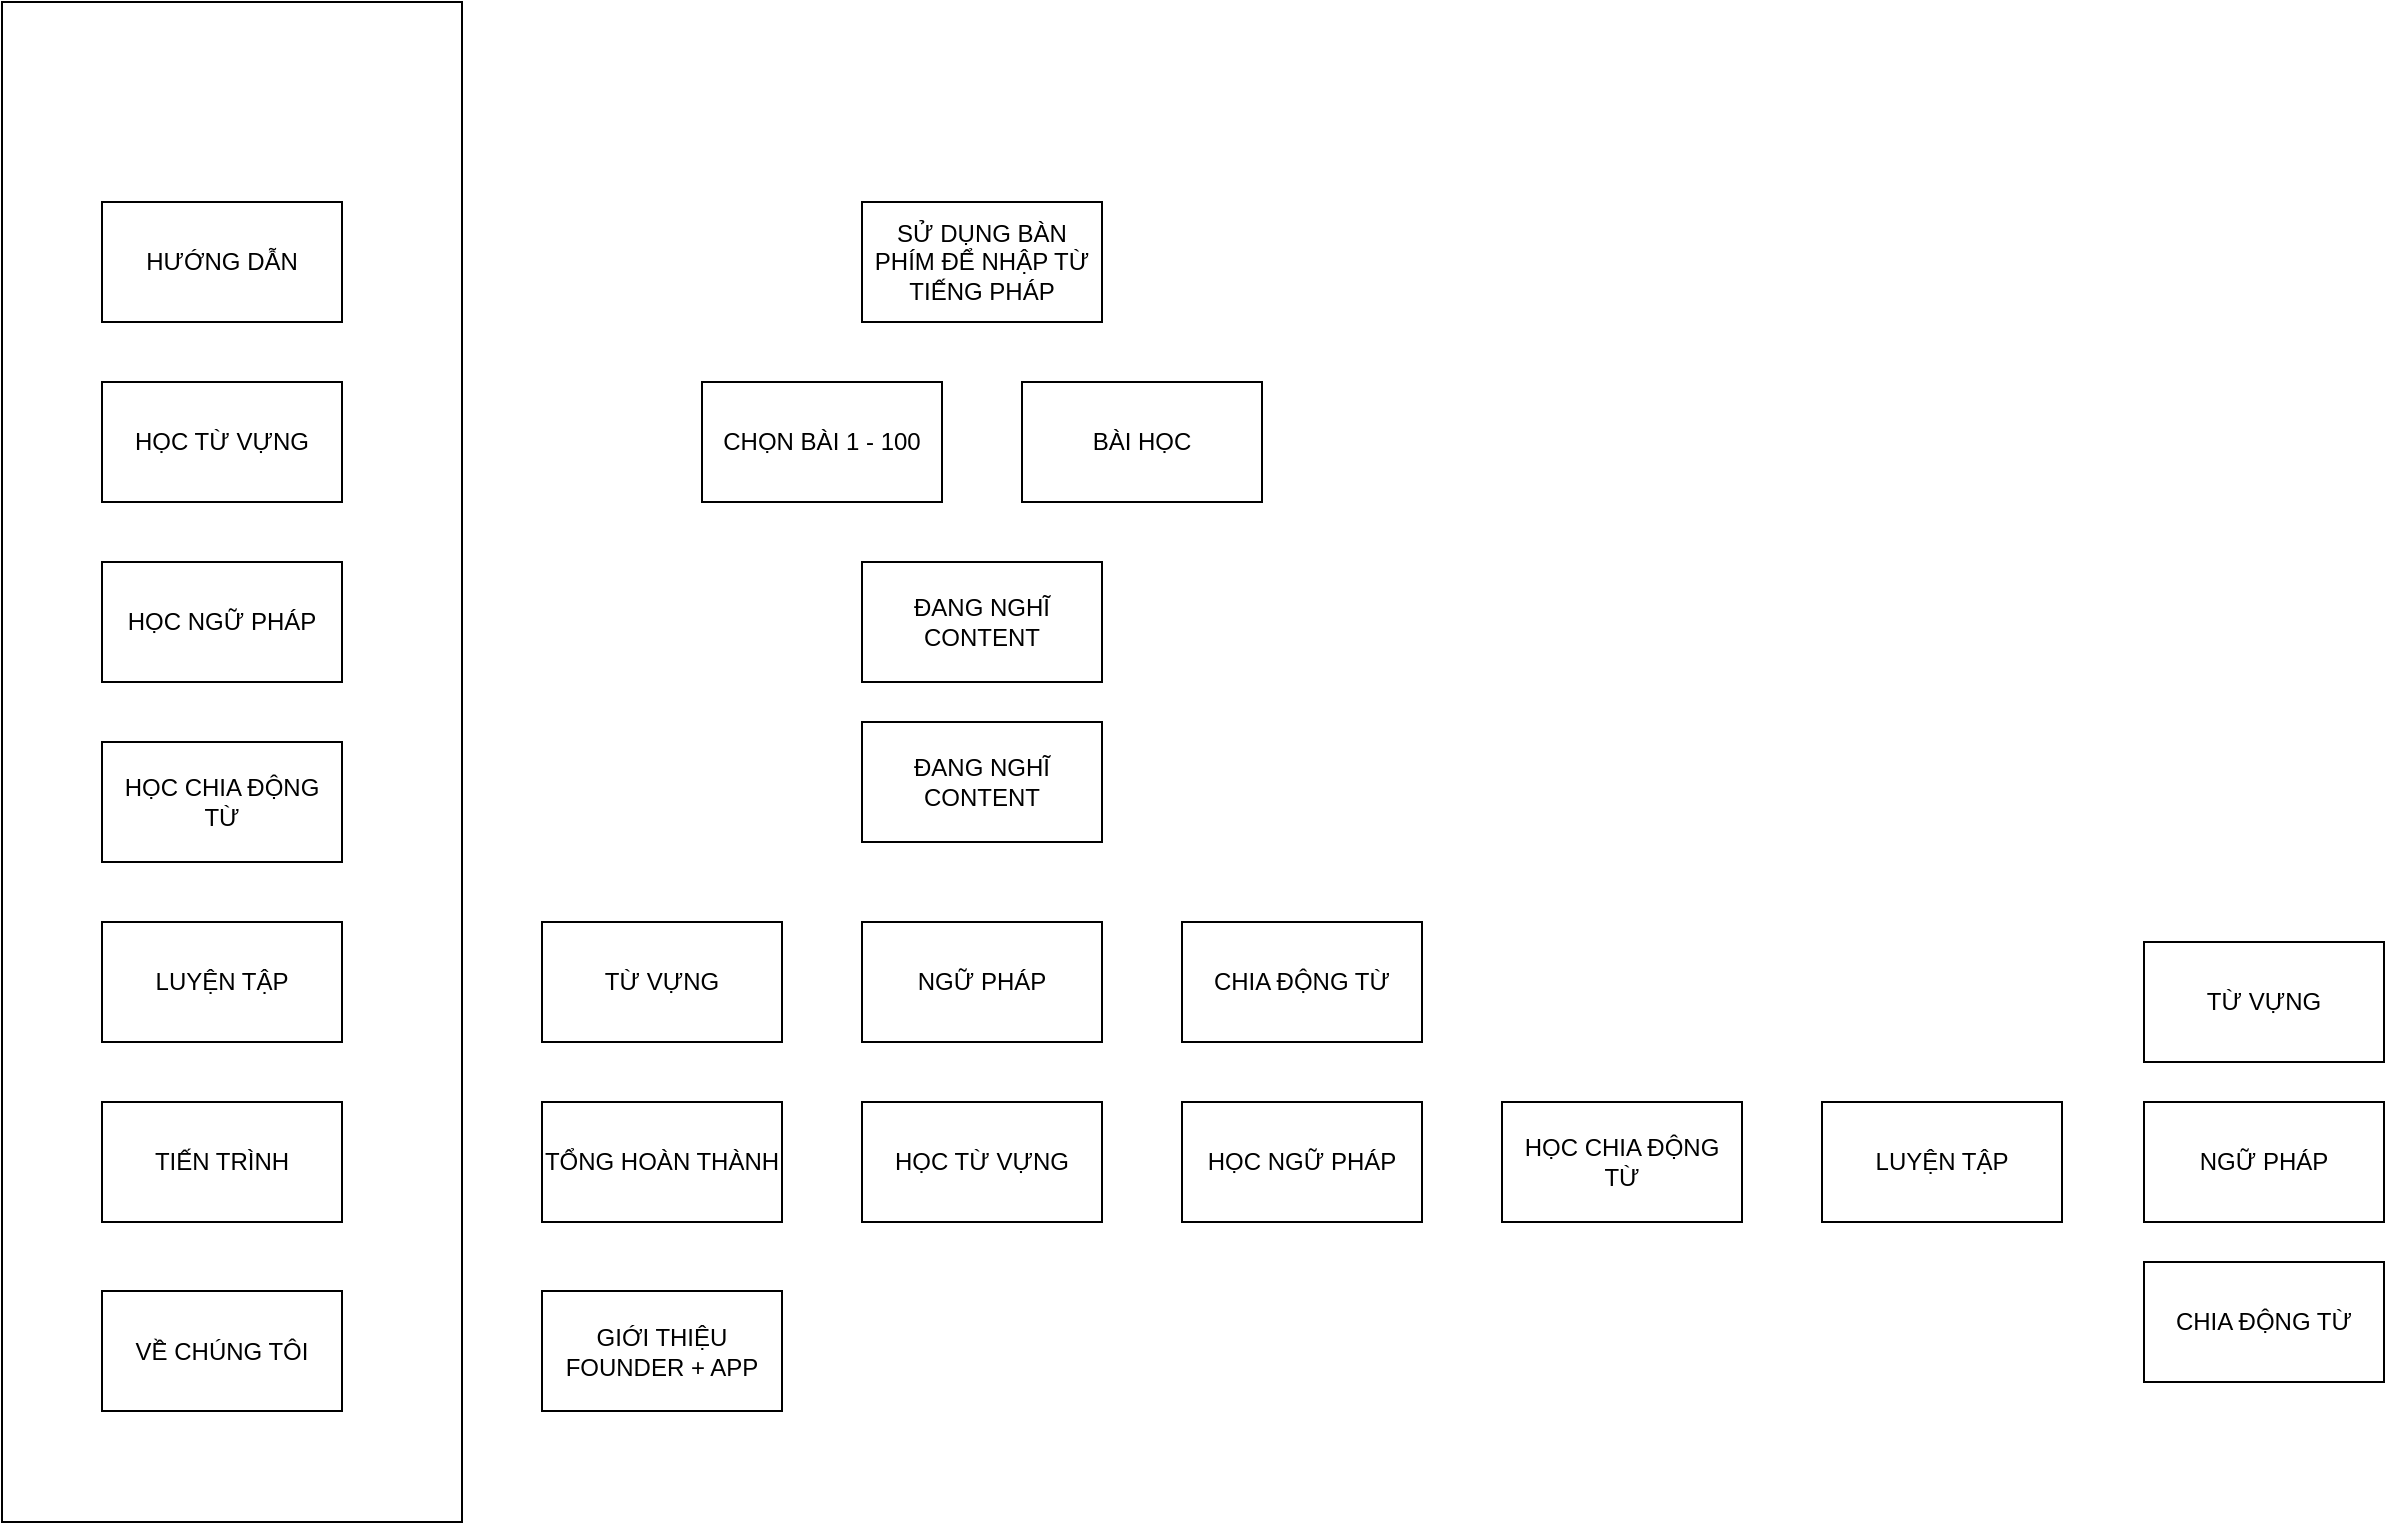 <mxfile version="26.0.11" pages="11">
  <diagram id="Jml23lRNmiECpl9eb_9k" name="ALL">
    <mxGraphModel dx="1311" dy="1875" grid="1" gridSize="10" guides="1" tooltips="1" connect="1" arrows="1" fold="1" page="1" pageScale="1" pageWidth="827" pageHeight="1169" math="0" shadow="0">
      <root>
        <mxCell id="0" />
        <mxCell id="1" parent="0" />
        <mxCell id="Px6ZQtfSuF-eLM5xTWZW-1" value="" style="rounded=0;whiteSpace=wrap;html=1;" vertex="1" parent="1">
          <mxGeometry x="170" y="-60" width="230" height="760" as="geometry" />
        </mxCell>
        <mxCell id="4q9maDO5QggAIhaDFuD--1" value="HỌC TỪ VỰNG" style="rounded=0;whiteSpace=wrap;html=1;" vertex="1" parent="1">
          <mxGeometry x="220" y="130" width="120" height="60" as="geometry" />
        </mxCell>
        <mxCell id="jxueZs6jcILdT_6iFkui-1" value="HỌC NGỮ PHÁP" style="rounded=0;whiteSpace=wrap;html=1;" vertex="1" parent="1">
          <mxGeometry x="220" y="220" width="120" height="60" as="geometry" />
        </mxCell>
        <mxCell id="jxueZs6jcILdT_6iFkui-2" value="HỌC CHIA ĐỘNG TỪ" style="rounded=0;whiteSpace=wrap;html=1;" vertex="1" parent="1">
          <mxGeometry x="220" y="310" width="120" height="60" as="geometry" />
        </mxCell>
        <mxCell id="jxueZs6jcILdT_6iFkui-3" value="LUYỆN TẬP" style="rounded=0;whiteSpace=wrap;html=1;" vertex="1" parent="1">
          <mxGeometry x="220" y="400" width="120" height="60" as="geometry" />
        </mxCell>
        <mxCell id="jxueZs6jcILdT_6iFkui-4" value="TIẾN TRÌNH" style="rounded=0;whiteSpace=wrap;html=1;" vertex="1" parent="1">
          <mxGeometry x="220" y="490" width="120" height="60" as="geometry" />
        </mxCell>
        <mxCell id="jxueZs6jcILdT_6iFkui-5" value="VỀ CHÚNG TÔI" style="rounded=0;whiteSpace=wrap;html=1;" vertex="1" parent="1">
          <mxGeometry x="220" y="584.5" width="120" height="60" as="geometry" />
        </mxCell>
        <mxCell id="jxueZs6jcILdT_6iFkui-6" value="HƯỚNG DẪN" style="rounded=0;whiteSpace=wrap;html=1;" vertex="1" parent="1">
          <mxGeometry x="220" y="40" width="120" height="60" as="geometry" />
        </mxCell>
        <mxCell id="Px6ZQtfSuF-eLM5xTWZW-3" value="CHỌN BÀI 1 - 100" style="rounded=0;whiteSpace=wrap;html=1;" vertex="1" parent="1">
          <mxGeometry x="520" y="130" width="120" height="60" as="geometry" />
        </mxCell>
        <mxCell id="Px6ZQtfSuF-eLM5xTWZW-4" value="BÀI HỌC" style="rounded=0;whiteSpace=wrap;html=1;" vertex="1" parent="1">
          <mxGeometry x="680" y="130" width="120" height="60" as="geometry" />
        </mxCell>
        <mxCell id="Px6ZQtfSuF-eLM5xTWZW-5" value="ĐANG NGHĨ CONTENT" style="rounded=0;whiteSpace=wrap;html=1;" vertex="1" parent="1">
          <mxGeometry x="600" y="220" width="120" height="60" as="geometry" />
        </mxCell>
        <mxCell id="Px6ZQtfSuF-eLM5xTWZW-6" value="ĐANG NGHĨ CONTENT" style="rounded=0;whiteSpace=wrap;html=1;" vertex="1" parent="1">
          <mxGeometry x="600" y="300" width="120" height="60" as="geometry" />
        </mxCell>
        <mxCell id="Px6ZQtfSuF-eLM5xTWZW-7" value="TỪ VỰNG" style="rounded=0;whiteSpace=wrap;html=1;" vertex="1" parent="1">
          <mxGeometry x="440" y="400" width="120" height="60" as="geometry" />
        </mxCell>
        <mxCell id="Px6ZQtfSuF-eLM5xTWZW-8" value="NGỮ PHÁP" style="rounded=0;whiteSpace=wrap;html=1;" vertex="1" parent="1">
          <mxGeometry x="600" y="400" width="120" height="60" as="geometry" />
        </mxCell>
        <mxCell id="Px6ZQtfSuF-eLM5xTWZW-9" value="CHIA ĐỘNG TỪ" style="rounded=0;whiteSpace=wrap;html=1;" vertex="1" parent="1">
          <mxGeometry x="760" y="400" width="120" height="60" as="geometry" />
        </mxCell>
        <mxCell id="Px6ZQtfSuF-eLM5xTWZW-10" value="SỬ DỤNG BÀN PHÍM ĐỂ NHẬP TỪ TIẾNG PHÁP" style="rounded=0;whiteSpace=wrap;html=1;" vertex="1" parent="1">
          <mxGeometry x="600" y="40" width="120" height="60" as="geometry" />
        </mxCell>
        <mxCell id="Px6ZQtfSuF-eLM5xTWZW-11" value="TỔNG HOÀN THÀNH" style="rounded=0;whiteSpace=wrap;html=1;" vertex="1" parent="1">
          <mxGeometry x="440" y="490" width="120" height="60" as="geometry" />
        </mxCell>
        <mxCell id="Px6ZQtfSuF-eLM5xTWZW-12" value="GIỚI THIỆU FOUNDER + APP" style="rounded=0;whiteSpace=wrap;html=1;" vertex="1" parent="1">
          <mxGeometry x="440" y="584.5" width="120" height="60" as="geometry" />
        </mxCell>
        <mxCell id="qmf1X154R4gHD_QGPn2B-1" value="HỌC TỪ VỰNG" style="rounded=0;whiteSpace=wrap;html=1;" vertex="1" parent="1">
          <mxGeometry x="600" y="490" width="120" height="60" as="geometry" />
        </mxCell>
        <mxCell id="qmf1X154R4gHD_QGPn2B-2" value="HỌC NGỮ PHÁP" style="rounded=0;whiteSpace=wrap;html=1;" vertex="1" parent="1">
          <mxGeometry x="760" y="490" width="120" height="60" as="geometry" />
        </mxCell>
        <mxCell id="qmf1X154R4gHD_QGPn2B-3" value="HỌC CHIA ĐỘNG TỪ" style="rounded=0;whiteSpace=wrap;html=1;" vertex="1" parent="1">
          <mxGeometry x="920" y="490" width="120" height="60" as="geometry" />
        </mxCell>
        <mxCell id="qmf1X154R4gHD_QGPn2B-4" value="LUYỆN TẬP" style="rounded=0;whiteSpace=wrap;html=1;" vertex="1" parent="1">
          <mxGeometry x="1080" y="490" width="120" height="60" as="geometry" />
        </mxCell>
        <mxCell id="qmf1X154R4gHD_QGPn2B-5" value="TỪ VỰNG" style="rounded=0;whiteSpace=wrap;html=1;" vertex="1" parent="1">
          <mxGeometry x="1241" y="410" width="120" height="60" as="geometry" />
        </mxCell>
        <mxCell id="qmf1X154R4gHD_QGPn2B-6" value="NGỮ PHÁP" style="rounded=0;whiteSpace=wrap;html=1;" vertex="1" parent="1">
          <mxGeometry x="1241" y="490" width="120" height="60" as="geometry" />
        </mxCell>
        <mxCell id="qmf1X154R4gHD_QGPn2B-7" value="CHIA ĐỘNG TỪ" style="rounded=0;whiteSpace=wrap;html=1;" vertex="1" parent="1">
          <mxGeometry x="1241" y="570" width="120" height="60" as="geometry" />
        </mxCell>
      </root>
    </mxGraphModel>
  </diagram>
  <diagram name="Màn hình khởi chạy app" id="bNJ712F2EPSEOsJFF9pg">
    <mxGraphModel dx="1114" dy="600" grid="1" gridSize="10" guides="1" tooltips="1" connect="1" arrows="1" fold="1" page="1" pageScale="1" pageWidth="827" pageHeight="1169" math="0" shadow="0">
      <root>
        <mxCell id="0" />
        <mxCell id="1" parent="0" />
        <mxCell id="Er7nyT85Nt2MQSjmXCIu-1" value="&lt;font style=&quot;font-size: 40px;&quot;&gt;FACILE&lt;/font&gt;" style="rounded=0;whiteSpace=wrap;html=1;" vertex="1" parent="1">
          <mxGeometry x="94" y="200" width="640" height="440" as="geometry" />
        </mxCell>
        <mxCell id="n4c0V7M3Rst_bJX1kY4t-1" value="" style="rounded=0;whiteSpace=wrap;html=1;" vertex="1" parent="1">
          <mxGeometry x="630" y="200" width="104" height="30" as="geometry" />
        </mxCell>
        <mxCell id="n4c0V7M3Rst_bJX1kY4t-2" value="" style="ellipse;whiteSpace=wrap;html=1;aspect=fixed;" vertex="1" parent="1">
          <mxGeometry x="640" y="205" width="20" height="20" as="geometry" />
        </mxCell>
        <mxCell id="n4c0V7M3Rst_bJX1kY4t-3" value="" style="ellipse;whiteSpace=wrap;html=1;aspect=fixed;" vertex="1" parent="1">
          <mxGeometry x="672" y="205" width="20" height="20" as="geometry" />
        </mxCell>
        <mxCell id="n4c0V7M3Rst_bJX1kY4t-4" value="" style="ellipse;whiteSpace=wrap;html=1;aspect=fixed;" vertex="1" parent="1">
          <mxGeometry x="704" y="205" width="20" height="20" as="geometry" />
        </mxCell>
      </root>
    </mxGraphModel>
  </diagram>
  <diagram id="2TNNzSSSD4ydTau_Th4e" name="Lần đăng nhập đầu tiên">
    <mxGraphModel dx="1114" dy="600" grid="1" gridSize="10" guides="1" tooltips="1" connect="1" arrows="1" fold="1" page="1" pageScale="1" pageWidth="827" pageHeight="1169" math="0" shadow="0">
      <root>
        <mxCell id="0" />
        <mxCell id="1" parent="0" />
        <mxCell id="i891yApTalWDL6wZKGM_-1" value="&lt;font style=&quot;font-size: 20px;&quot;&gt;Ton nom et prénom ?&lt;/font&gt;&lt;div&gt;&lt;font style=&quot;font-size: 20px;&quot;&gt;Họ và tên của bạn?&lt;/font&gt;&lt;/div&gt;" style="rounded=0;whiteSpace=wrap;html=1;" parent="1" vertex="1">
          <mxGeometry x="84" y="40" width="660" height="470" as="geometry" />
        </mxCell>
        <mxCell id="usJA5Q9F8z3hBBiqbTUl-1" value="&lt;font style=&quot;font-size: 16px;&quot;&gt;Chu Minh Hiếu&lt;/font&gt;" style="rounded=0;whiteSpace=wrap;html=1;align=left;" parent="1" vertex="1">
          <mxGeometry x="110" y="440" width="470" height="50" as="geometry" />
        </mxCell>
        <mxCell id="DA7KUWXgzgdhD4eWF8Gc-1" value="&lt;font style=&quot;font-size: 16px;&quot;&gt;Đồng ý&lt;/font&gt;" style="rounded=0;whiteSpace=wrap;html=1;" parent="1" vertex="1">
          <mxGeometry x="610" y="440" width="120" height="50" as="geometry" />
        </mxCell>
        <mxCell id="T9PEtLkFLQxTyBPChDnF-5" value="" style="group" parent="1" vertex="1" connectable="0">
          <mxGeometry x="640" y="40" width="104" height="30" as="geometry" />
        </mxCell>
        <mxCell id="T9PEtLkFLQxTyBPChDnF-1" value="" style="rounded=0;whiteSpace=wrap;html=1;" parent="T9PEtLkFLQxTyBPChDnF-5" vertex="1">
          <mxGeometry width="104" height="30" as="geometry" />
        </mxCell>
        <mxCell id="T9PEtLkFLQxTyBPChDnF-2" value="" style="ellipse;whiteSpace=wrap;html=1;aspect=fixed;" parent="T9PEtLkFLQxTyBPChDnF-5" vertex="1">
          <mxGeometry x="10" y="5" width="20" height="20" as="geometry" />
        </mxCell>
        <mxCell id="T9PEtLkFLQxTyBPChDnF-3" value="" style="ellipse;whiteSpace=wrap;html=1;aspect=fixed;" parent="T9PEtLkFLQxTyBPChDnF-5" vertex="1">
          <mxGeometry x="42" y="5" width="20" height="20" as="geometry" />
        </mxCell>
        <mxCell id="T9PEtLkFLQxTyBPChDnF-4" value="" style="ellipse;whiteSpace=wrap;html=1;aspect=fixed;" parent="T9PEtLkFLQxTyBPChDnF-5" vertex="1">
          <mxGeometry x="74" y="5" width="20" height="20" as="geometry" />
        </mxCell>
      </root>
    </mxGraphModel>
  </diagram>
  <diagram name="Từ lần đăng nhập thứ 2" id="BvftLAOGMswFkJjjYYvE">
    <mxGraphModel dx="2418" dy="2026" grid="1" gridSize="10" guides="1" tooltips="1" connect="1" arrows="1" fold="1" page="1" pageScale="1" pageWidth="827" pageHeight="1169" math="0" shadow="0">
      <root>
        <mxCell id="mbb6iTp-HxQULxUqgYxn-0" />
        <mxCell id="mbb6iTp-HxQULxUqgYxn-1" parent="mbb6iTp-HxQULxUqgYxn-0" />
        <mxCell id="mbb6iTp-HxQULxUqgYxn-2" value="&lt;span style=&quot;font-size: 20px;&quot;&gt;BẠN CÓ MUỐN TIẾP TỤC PHẦN ĐANG HỌC DỞ?&lt;/span&gt;" style="rounded=0;whiteSpace=wrap;html=1;" vertex="1" parent="mbb6iTp-HxQULxUqgYxn-1">
          <mxGeometry x="84" y="40" width="660" height="470" as="geometry" />
        </mxCell>
        <mxCell id="mbb6iTp-HxQULxUqgYxn-5" value="" style="group" vertex="1" connectable="0" parent="mbb6iTp-HxQULxUqgYxn-1">
          <mxGeometry x="640" y="40" width="104" height="30" as="geometry" />
        </mxCell>
        <mxCell id="mbb6iTp-HxQULxUqgYxn-6" value="" style="rounded=0;whiteSpace=wrap;html=1;" vertex="1" parent="mbb6iTp-HxQULxUqgYxn-5">
          <mxGeometry width="104" height="30" as="geometry" />
        </mxCell>
        <mxCell id="mbb6iTp-HxQULxUqgYxn-7" value="" style="ellipse;whiteSpace=wrap;html=1;aspect=fixed;" vertex="1" parent="mbb6iTp-HxQULxUqgYxn-5">
          <mxGeometry x="10" y="5" width="20" height="20" as="geometry" />
        </mxCell>
        <mxCell id="mbb6iTp-HxQULxUqgYxn-8" value="" style="ellipse;whiteSpace=wrap;html=1;aspect=fixed;" vertex="1" parent="mbb6iTp-HxQULxUqgYxn-5">
          <mxGeometry x="42" y="5" width="20" height="20" as="geometry" />
        </mxCell>
        <mxCell id="mbb6iTp-HxQULxUqgYxn-9" value="" style="ellipse;whiteSpace=wrap;html=1;aspect=fixed;" vertex="1" parent="mbb6iTp-HxQULxUqgYxn-5">
          <mxGeometry x="74" y="5" width="20" height="20" as="geometry" />
        </mxCell>
        <mxCell id="G8SB1Q7JHAOTImT4-Jbe-0" value="CÓ" style="rounded=1;whiteSpace=wrap;html=1;arcSize=50;fontSize=16;" vertex="1" parent="mbb6iTp-HxQULxUqgYxn-1">
          <mxGeometry x="220" y="420" width="120" height="40" as="geometry" />
        </mxCell>
        <mxCell id="G8SB1Q7JHAOTImT4-Jbe-1" value="KHÔNG" style="rounded=1;whiteSpace=wrap;html=1;arcSize=50;fontSize=16;" vertex="1" parent="mbb6iTp-HxQULxUqgYxn-1">
          <mxGeometry x="510" y="420" width="120" height="40" as="geometry" />
        </mxCell>
        <mxCell id="G8SB1Q7JHAOTImT4-Jbe-2" value="MỞ GIAO DIỆN MENU" style="rounded=0;whiteSpace=wrap;html=1;fontSize=16;" vertex="1" parent="mbb6iTp-HxQULxUqgYxn-1">
          <mxGeometry x="495" y="555" width="150" height="95" as="geometry" />
        </mxCell>
        <mxCell id="G8SB1Q7JHAOTImT4-Jbe-3" value="TIẾP TỤC PHẦN ĐANG HỌC DỞ" style="rounded=0;whiteSpace=wrap;html=1;fontSize=16;" vertex="1" parent="mbb6iTp-HxQULxUqgYxn-1">
          <mxGeometry x="205" y="555" width="150" height="95" as="geometry" />
        </mxCell>
        <mxCell id="59ttdO4uvX9eVi3dHnKZ-0" value="NẾU TRƯỚC ĐÓ ĐANG HỌC DỞ MÀ ĐÓNG ỨNG DỤNG&lt;div&gt;(ĐANG Ở TRONG 1 PHẦN BÀI HỌC MÀ TẮT ỨNG DỤNG)&lt;/div&gt;" style="rounded=0;whiteSpace=wrap;html=1;fontSize=16;" vertex="1" parent="mbb6iTp-HxQULxUqgYxn-1">
          <mxGeometry x="-130" y="230" width="170" height="160" as="geometry" />
        </mxCell>
        <mxCell id="59ttdO4uvX9eVi3dHnKZ-1" value="&lt;span style=&quot;font-size: 20px;&quot;&gt;CHÀO CHU MINH HIẾU&lt;/span&gt;" style="rounded=0;whiteSpace=wrap;html=1;" vertex="1" parent="mbb6iTp-HxQULxUqgYxn-1">
          <mxGeometry x="84" y="-470" width="660" height="470" as="geometry" />
        </mxCell>
        <mxCell id="59ttdO4uvX9eVi3dHnKZ-2" value="" style="group" vertex="1" connectable="0" parent="mbb6iTp-HxQULxUqgYxn-1">
          <mxGeometry x="640" y="-470" width="104" height="30" as="geometry" />
        </mxCell>
        <mxCell id="59ttdO4uvX9eVi3dHnKZ-3" value="" style="rounded=0;whiteSpace=wrap;html=1;" vertex="1" parent="59ttdO4uvX9eVi3dHnKZ-2">
          <mxGeometry width="104" height="30" as="geometry" />
        </mxCell>
        <mxCell id="59ttdO4uvX9eVi3dHnKZ-4" value="" style="ellipse;whiteSpace=wrap;html=1;aspect=fixed;" vertex="1" parent="59ttdO4uvX9eVi3dHnKZ-2">
          <mxGeometry x="10" y="5" width="20" height="20" as="geometry" />
        </mxCell>
        <mxCell id="59ttdO4uvX9eVi3dHnKZ-5" value="" style="ellipse;whiteSpace=wrap;html=1;aspect=fixed;" vertex="1" parent="59ttdO4uvX9eVi3dHnKZ-2">
          <mxGeometry x="42" y="5" width="20" height="20" as="geometry" />
        </mxCell>
        <mxCell id="59ttdO4uvX9eVi3dHnKZ-6" value="" style="ellipse;whiteSpace=wrap;html=1;aspect=fixed;" vertex="1" parent="59ttdO4uvX9eVi3dHnKZ-2">
          <mxGeometry x="74" y="5" width="20" height="20" as="geometry" />
        </mxCell>
        <mxCell id="59ttdO4uvX9eVi3dHnKZ-7" value="SAU ĐÓ MỞ GIAO DIỆN MENU CHUNG LÊN" style="rounded=0;whiteSpace=wrap;html=1;fontSize=16;" vertex="1" parent="mbb6iTp-HxQULxUqgYxn-1">
          <mxGeometry x="-130" y="-390" width="150" height="140" as="geometry" />
        </mxCell>
      </root>
    </mxGraphModel>
  </diagram>
  <diagram name="Giao diện chung" id="qzEDXYYQoyRVROCkS8z_">
    <mxGraphModel dx="2418" dy="857" grid="1" gridSize="10" guides="1" tooltips="1" connect="1" arrows="1" fold="1" page="1" pageScale="1" pageWidth="827" pageHeight="1169" math="0" shadow="0">
      <root>
        <mxCell id="Is3KtnW3lMFdNGt9SrXK-0" />
        <mxCell id="Is3KtnW3lMFdNGt9SrXK-1" parent="Is3KtnW3lMFdNGt9SrXK-0" />
        <mxCell id="Is3KtnW3lMFdNGt9SrXK-2" value="" style="rounded=0;whiteSpace=wrap;html=1;" parent="Is3KtnW3lMFdNGt9SrXK-1" vertex="1">
          <mxGeometry x="84" y="80" width="666" height="630" as="geometry" />
        </mxCell>
        <mxCell id="BX9qH2oJ4CTzmUVQPmZT-6" value="&lt;font style=&quot;font-size: 18px;&quot;&gt;&lt;span style=&quot;white-space: pre;&quot;&gt;&#x9;&lt;/span&gt;Chu Minh Hiếu&lt;/font&gt;" style="rounded=0;whiteSpace=wrap;html=1;align=left;" parent="Is3KtnW3lMFdNGt9SrXK-1" vertex="1">
          <mxGeometry x="84" y="80" width="666" height="80" as="geometry" />
        </mxCell>
        <mxCell id="BX9qH2oJ4CTzmUVQPmZT-8" value="HƯỚNG DẪN" style="rounded=1;whiteSpace=wrap;html=1;arcSize=50;fontSize=18;" parent="Is3KtnW3lMFdNGt9SrXK-1" vertex="1">
          <mxGeometry x="288" y="193" width="250" height="100" as="geometry" />
        </mxCell>
        <mxCell id="BX9qH2oJ4CTzmUVQPmZT-10" value="HỌC TỪ VỰNG" style="rounded=1;whiteSpace=wrap;html=1;arcSize=50;fontSize=18;" parent="Is3KtnW3lMFdNGt9SrXK-1" vertex="1">
          <mxGeometry x="120" y="313" width="250" height="100" as="geometry" />
        </mxCell>
        <mxCell id="BX9qH2oJ4CTzmUVQPmZT-11" value="HỌC NGỮ PHÁP" style="rounded=1;whiteSpace=wrap;html=1;arcSize=50;fontSize=18;" parent="Is3KtnW3lMFdNGt9SrXK-1" vertex="1">
          <mxGeometry x="460" y="313" width="250" height="100" as="geometry" />
        </mxCell>
        <mxCell id="BX9qH2oJ4CTzmUVQPmZT-12" value="HỌC CHIA ĐỘNG TỪ" style="rounded=1;whiteSpace=wrap;html=1;arcSize=50;fontSize=18;" parent="Is3KtnW3lMFdNGt9SrXK-1" vertex="1">
          <mxGeometry x="120" y="443" width="250" height="100" as="geometry" />
        </mxCell>
        <mxCell id="BX9qH2oJ4CTzmUVQPmZT-13" value="LUYỆN TẬP" style="rounded=1;whiteSpace=wrap;html=1;arcSize=50;fontSize=18;" parent="Is3KtnW3lMFdNGt9SrXK-1" vertex="1">
          <mxGeometry x="460" y="443" width="250" height="100" as="geometry" />
        </mxCell>
        <mxCell id="BX9qH2oJ4CTzmUVQPmZT-14" value="TIẾN TRÌNH" style="rounded=1;whiteSpace=wrap;html=1;arcSize=50;fontSize=18;" parent="Is3KtnW3lMFdNGt9SrXK-1" vertex="1">
          <mxGeometry x="120" y="573" width="250" height="100" as="geometry" />
        </mxCell>
        <mxCell id="BX9qH2oJ4CTzmUVQPmZT-15" value="VỀ CHÚNG TÔI" style="rounded=1;whiteSpace=wrap;html=1;arcSize=50;fontSize=18;" parent="Is3KtnW3lMFdNGt9SrXK-1" vertex="1">
          <mxGeometry x="460" y="573" width="250" height="100" as="geometry" />
        </mxCell>
        <mxCell id="FBnspWf80Yh-RabkBdFi-0" value="" style="group" parent="Is3KtnW3lMFdNGt9SrXK-1" vertex="1" connectable="0">
          <mxGeometry x="646" y="80" width="104" height="30" as="geometry" />
        </mxCell>
        <mxCell id="FBnspWf80Yh-RabkBdFi-6" value="" style="group" parent="FBnspWf80Yh-RabkBdFi-0" vertex="1" connectable="0">
          <mxGeometry width="104" height="30" as="geometry" />
        </mxCell>
        <mxCell id="FBnspWf80Yh-RabkBdFi-1" value="" style="rounded=0;whiteSpace=wrap;html=1;" parent="FBnspWf80Yh-RabkBdFi-6" vertex="1">
          <mxGeometry width="104" height="30" as="geometry" />
        </mxCell>
        <mxCell id="FBnspWf80Yh-RabkBdFi-2" value="" style="ellipse;whiteSpace=wrap;html=1;aspect=fixed;" parent="FBnspWf80Yh-RabkBdFi-6" vertex="1">
          <mxGeometry x="10" y="5" width="20" height="20" as="geometry" />
        </mxCell>
        <mxCell id="FBnspWf80Yh-RabkBdFi-3" value="" style="ellipse;whiteSpace=wrap;html=1;aspect=fixed;" parent="FBnspWf80Yh-RabkBdFi-6" vertex="1">
          <mxGeometry x="42" y="5" width="20" height="20" as="geometry" />
        </mxCell>
        <mxCell id="FBnspWf80Yh-RabkBdFi-4" value="" style="ellipse;whiteSpace=wrap;html=1;aspect=fixed;" parent="FBnspWf80Yh-RabkBdFi-6" vertex="1">
          <mxGeometry x="74" y="5" width="20" height="20" as="geometry" />
        </mxCell>
        <mxCell id="mgJycZ1Q4NG-KJzL2KLl-0" value="GIAO DIỆN MENU CHUNG" style="rounded=0;whiteSpace=wrap;html=1;fontSize=16;" vertex="1" parent="Is3KtnW3lMFdNGt9SrXK-1">
          <mxGeometry x="-140" y="233" width="160" height="177" as="geometry" />
        </mxCell>
      </root>
    </mxGraphModel>
  </diagram>
  <diagram id="kw4N7eCDCLH276-Alnr6" name="Hướng dẫn (1)">
    <mxGraphModel dx="1114" dy="600" grid="1" gridSize="10" guides="1" tooltips="1" connect="1" arrows="1" fold="1" page="1" pageScale="1" pageWidth="827" pageHeight="1169" math="0" shadow="0">
      <root>
        <mxCell id="0" />
        <mxCell id="1" parent="0" />
        <mxCell id="LpeYHg_Qnj1wcBWiBvqA-1" value="" style="rounded=0;whiteSpace=wrap;html=1;" parent="1" vertex="1">
          <mxGeometry x="80" y="40" width="700" height="520" as="geometry" />
        </mxCell>
        <mxCell id="LpeYHg_Qnj1wcBWiBvqA-2" value="&lt;font style=&quot;font-size: 20px;&quot;&gt;HƯỚNG DẪN GÕ TIẾNG PHÁP&lt;/font&gt;" style="rounded=0;whiteSpace=wrap;html=1;" parent="1" vertex="1">
          <mxGeometry x="80" y="40" width="700" height="80" as="geometry" />
        </mxCell>
        <mxCell id="fH2o6yG_h8NhCccwyACu-1" value="&lt;font style=&quot;font-size: 16px;&quot;&gt;NỘI DUNG HƯỚNG DẪN&lt;/font&gt;" style="rounded=0;whiteSpace=wrap;html=1;" parent="1" vertex="1">
          <mxGeometry x="120" y="150" width="630" height="350" as="geometry" />
        </mxCell>
        <mxCell id="YHp3ggXOY78K8Dyg6CxK-1" value="" style="group" parent="1" vertex="1" connectable="0">
          <mxGeometry x="676" y="40" width="104" height="30" as="geometry" />
        </mxCell>
        <mxCell id="YHp3ggXOY78K8Dyg6CxK-2" value="" style="group" parent="YHp3ggXOY78K8Dyg6CxK-1" vertex="1" connectable="0">
          <mxGeometry width="104" height="30" as="geometry" />
        </mxCell>
        <mxCell id="YHp3ggXOY78K8Dyg6CxK-3" value="" style="rounded=0;whiteSpace=wrap;html=1;" parent="YHp3ggXOY78K8Dyg6CxK-2" vertex="1">
          <mxGeometry width="104" height="30" as="geometry" />
        </mxCell>
        <mxCell id="YHp3ggXOY78K8Dyg6CxK-4" value="" style="ellipse;whiteSpace=wrap;html=1;aspect=fixed;" parent="YHp3ggXOY78K8Dyg6CxK-2" vertex="1">
          <mxGeometry x="10" y="5" width="20" height="20" as="geometry" />
        </mxCell>
        <mxCell id="YHp3ggXOY78K8Dyg6CxK-5" value="" style="ellipse;whiteSpace=wrap;html=1;aspect=fixed;" parent="YHp3ggXOY78K8Dyg6CxK-2" vertex="1">
          <mxGeometry x="42" y="5" width="20" height="20" as="geometry" />
        </mxCell>
        <mxCell id="YHp3ggXOY78K8Dyg6CxK-6" value="" style="ellipse;whiteSpace=wrap;html=1;aspect=fixed;" parent="YHp3ggXOY78K8Dyg6CxK-2" vertex="1">
          <mxGeometry x="74" y="5" width="20" height="20" as="geometry" />
        </mxCell>
        <mxCell id="Ps-zp1w8T8QyKFa2fp00-1" value="MENU" style="rounded=1;whiteSpace=wrap;html=1;arcSize=50;" parent="1" vertex="1">
          <mxGeometry x="100" y="65" width="90" height="30" as="geometry" />
        </mxCell>
        <mxCell id="P8_UhViFJky0Z1Ya8hBa-1" value="THỰC HÀNH" style="rounded=1;whiteSpace=wrap;html=1;arcSize=50;" vertex="1" parent="1">
          <mxGeometry x="375" y="515" width="120" height="30" as="geometry" />
        </mxCell>
        <mxCell id="6Pqb9eGJ-URgWXC280lq-1" value="CLICK CHUỘT HOẶC BẤM ENTER" style="rounded=0;whiteSpace=wrap;html=1;" vertex="1" parent="1">
          <mxGeometry x="342.5" y="585" width="185" height="135" as="geometry" />
        </mxCell>
      </root>
    </mxGraphModel>
  </diagram>
  <diagram name="Hướng dẫn (2)" id="khHnrXRX_cD25wyKtYXf">
    <mxGraphModel dx="1941" dy="600" grid="1" gridSize="10" guides="1" tooltips="1" connect="1" arrows="1" fold="1" page="1" pageScale="1" pageWidth="827" pageHeight="1169" math="0" shadow="0">
      <root>
        <mxCell id="7noxLql_9WypYDGSe_ZH-0" />
        <mxCell id="7noxLql_9WypYDGSe_ZH-1" parent="7noxLql_9WypYDGSe_ZH-0" />
        <mxCell id="7noxLql_9WypYDGSe_ZH-2" value="" style="rounded=0;whiteSpace=wrap;html=1;" parent="7noxLql_9WypYDGSe_ZH-1" vertex="1">
          <mxGeometry x="80" y="40" width="700" height="520" as="geometry" />
        </mxCell>
        <mxCell id="7noxLql_9WypYDGSe_ZH-3" value="&lt;font style=&quot;font-size: 20px;&quot;&gt;HƯỚNG DẪN GÕ TIẾNG PHÁP&lt;/font&gt;" style="rounded=0;whiteSpace=wrap;html=1;" parent="7noxLql_9WypYDGSe_ZH-1" vertex="1">
          <mxGeometry x="80" y="40" width="700" height="80" as="geometry" />
        </mxCell>
        <mxCell id="7noxLql_9WypYDGSe_ZH-4" value="&lt;font style=&quot;font-size: 16px;&quot;&gt;NỘI DUNG GÕ THỬ&lt;/font&gt;" style="rounded=0;whiteSpace=wrap;html=1;" parent="7noxLql_9WypYDGSe_ZH-1" vertex="1">
          <mxGeometry x="120" y="150" width="620" height="290" as="geometry" />
        </mxCell>
        <mxCell id="RF8oPyZJ2xq5nBShXP8X-0" value="&amp;nbsp;NGƯỜI DÙNG GÕ VÀO ĐÂY, BẤM ENTER SAU KHI GÕ XONG ĐỂ KIỂM TRA" style="rounded=0;whiteSpace=wrap;html=1;align=left;" parent="7noxLql_9WypYDGSe_ZH-1" vertex="1">
          <mxGeometry x="120" y="470" width="620" height="60" as="geometry" />
        </mxCell>
        <mxCell id="hcPvc2ZsLXDAxqQYZCl--0" value="" style="group" parent="7noxLql_9WypYDGSe_ZH-1" vertex="1" connectable="0">
          <mxGeometry x="676" y="40" width="104" height="30" as="geometry" />
        </mxCell>
        <mxCell id="hcPvc2ZsLXDAxqQYZCl--1" value="" style="group" parent="hcPvc2ZsLXDAxqQYZCl--0" vertex="1" connectable="0">
          <mxGeometry width="104" height="30" as="geometry" />
        </mxCell>
        <mxCell id="hcPvc2ZsLXDAxqQYZCl--2" value="" style="rounded=0;whiteSpace=wrap;html=1;" parent="hcPvc2ZsLXDAxqQYZCl--1" vertex="1">
          <mxGeometry width="104" height="30" as="geometry" />
        </mxCell>
        <mxCell id="hcPvc2ZsLXDAxqQYZCl--3" value="" style="ellipse;whiteSpace=wrap;html=1;aspect=fixed;" parent="hcPvc2ZsLXDAxqQYZCl--1" vertex="1">
          <mxGeometry x="10" y="5" width="20" height="20" as="geometry" />
        </mxCell>
        <mxCell id="hcPvc2ZsLXDAxqQYZCl--4" value="" style="ellipse;whiteSpace=wrap;html=1;aspect=fixed;" parent="hcPvc2ZsLXDAxqQYZCl--1" vertex="1">
          <mxGeometry x="42" y="5" width="20" height="20" as="geometry" />
        </mxCell>
        <mxCell id="hcPvc2ZsLXDAxqQYZCl--5" value="" style="ellipse;whiteSpace=wrap;html=1;aspect=fixed;" parent="hcPvc2ZsLXDAxqQYZCl--1" vertex="1">
          <mxGeometry x="74" y="5" width="20" height="20" as="geometry" />
        </mxCell>
        <mxCell id="Wv6lSgnHOgm1YZaBGWSV-0" value="&lt;div&gt;THỰC HÀNH&lt;/div&gt;CÓ 5 BÀI ĐỂ GÕ THỬ" style="rounded=0;whiteSpace=wrap;html=1;" parent="7noxLql_9WypYDGSe_ZH-1" vertex="1">
          <mxGeometry x="-130" y="190" width="150" height="150" as="geometry" />
        </mxCell>
        <mxCell id="GiJmFR_iCUyR9LS8rWtd-0" value="MENU" style="rounded=1;whiteSpace=wrap;html=1;arcSize=50;" parent="7noxLql_9WypYDGSe_ZH-1" vertex="1">
          <mxGeometry x="100" y="65" width="90" height="30" as="geometry" />
        </mxCell>
      </root>
    </mxGraphModel>
  </diagram>
  <diagram name="Hướng dẫn (3)" id="P0sGN_d78y7S01o_Acmd">
    <mxGraphModel dx="1941" dy="600" grid="1" gridSize="10" guides="1" tooltips="1" connect="1" arrows="1" fold="1" page="1" pageScale="1" pageWidth="827" pageHeight="1169" math="0" shadow="0">
      <root>
        <mxCell id="1tZqiUO_sUsrEI2b6byG-0" />
        <mxCell id="1tZqiUO_sUsrEI2b6byG-1" parent="1tZqiUO_sUsrEI2b6byG-0" />
        <mxCell id="1tZqiUO_sUsrEI2b6byG-2" value="" style="rounded=0;whiteSpace=wrap;html=1;" vertex="1" parent="1tZqiUO_sUsrEI2b6byG-1">
          <mxGeometry x="80" y="40" width="700" height="520" as="geometry" />
        </mxCell>
        <mxCell id="1tZqiUO_sUsrEI2b6byG-3" value="&lt;font style=&quot;font-size: 20px;&quot;&gt;HƯỚNG DẪN GÕ TIẾNG PHÁP&lt;/font&gt;" style="rounded=0;whiteSpace=wrap;html=1;" vertex="1" parent="1tZqiUO_sUsrEI2b6byG-1">
          <mxGeometry x="80" y="40" width="700" height="80" as="geometry" />
        </mxCell>
        <mxCell id="1tZqiUO_sUsrEI2b6byG-4" value="&lt;font style=&quot;font-size: 16px;&quot;&gt;HOÀN THÀNH&lt;/font&gt;" style="rounded=0;whiteSpace=wrap;html=1;" vertex="1" parent="1tZqiUO_sUsrEI2b6byG-1">
          <mxGeometry x="120" y="150" width="620" height="340" as="geometry" />
        </mxCell>
        <mxCell id="1tZqiUO_sUsrEI2b6byG-6" value="" style="group" vertex="1" connectable="0" parent="1tZqiUO_sUsrEI2b6byG-1">
          <mxGeometry x="676" y="40" width="104" height="30" as="geometry" />
        </mxCell>
        <mxCell id="1tZqiUO_sUsrEI2b6byG-7" value="" style="group" vertex="1" connectable="0" parent="1tZqiUO_sUsrEI2b6byG-6">
          <mxGeometry width="104" height="30" as="geometry" />
        </mxCell>
        <mxCell id="1tZqiUO_sUsrEI2b6byG-8" value="" style="rounded=0;whiteSpace=wrap;html=1;" vertex="1" parent="1tZqiUO_sUsrEI2b6byG-7">
          <mxGeometry width="104" height="30" as="geometry" />
        </mxCell>
        <mxCell id="1tZqiUO_sUsrEI2b6byG-9" value="" style="ellipse;whiteSpace=wrap;html=1;aspect=fixed;" vertex="1" parent="1tZqiUO_sUsrEI2b6byG-7">
          <mxGeometry x="10" y="5" width="20" height="20" as="geometry" />
        </mxCell>
        <mxCell id="1tZqiUO_sUsrEI2b6byG-10" value="" style="ellipse;whiteSpace=wrap;html=1;aspect=fixed;" vertex="1" parent="1tZqiUO_sUsrEI2b6byG-7">
          <mxGeometry x="42" y="5" width="20" height="20" as="geometry" />
        </mxCell>
        <mxCell id="1tZqiUO_sUsrEI2b6byG-11" value="" style="ellipse;whiteSpace=wrap;html=1;aspect=fixed;" vertex="1" parent="1tZqiUO_sUsrEI2b6byG-7">
          <mxGeometry x="74" y="5" width="20" height="20" as="geometry" />
        </mxCell>
        <mxCell id="1tZqiUO_sUsrEI2b6byG-12" value="GÕ ĐÚNG HẾT, HOÀN THÀNH NỘI DUNG PHẦN HƯỚNG DẪN" style="rounded=0;whiteSpace=wrap;html=1;" vertex="1" parent="1tZqiUO_sUsrEI2b6byG-1">
          <mxGeometry x="-130" y="200" width="150" height="150" as="geometry" />
        </mxCell>
        <mxCell id="1tZqiUO_sUsrEI2b6byG-13" value="MENU" style="rounded=1;whiteSpace=wrap;html=1;arcSize=50;" vertex="1" parent="1tZqiUO_sUsrEI2b6byG-1">
          <mxGeometry x="100" y="65" width="90" height="30" as="geometry" />
        </mxCell>
        <mxCell id="riYaQWilgIze0ipZaxGB-0" value="Đồng ý" style="rounded=1;whiteSpace=wrap;html=1;arcSize=50;" vertex="1" parent="1tZqiUO_sUsrEI2b6byG-1">
          <mxGeometry x="370" y="510" width="120" height="30" as="geometry" />
        </mxCell>
        <mxCell id="SvKN_vgBw7Q_0gA1VFpW-0" value="CLICK CHUỘT HOẶC BẤM ENTER" style="rounded=0;whiteSpace=wrap;html=1;" vertex="1" parent="1tZqiUO_sUsrEI2b6byG-1">
          <mxGeometry x="342.5" y="585" width="185" height="135" as="geometry" />
        </mxCell>
      </root>
    </mxGraphModel>
  </diagram>
  <diagram id="GhUToJf3zIwTAB8Wxl8Q" name="Học từ vựng (1)">
    <mxGraphModel dx="2138" dy="706" grid="1" gridSize="10" guides="1" tooltips="1" connect="1" arrows="1" fold="1" page="1" pageScale="1" pageWidth="827" pageHeight="1169" math="0" shadow="0">
      <root>
        <mxCell id="0" />
        <mxCell id="1" parent="0" />
        <mxCell id="t40M4Yw6XqpYXcffA8PL-1" value="" style="rounded=0;whiteSpace=wrap;html=1;" vertex="1" parent="1">
          <mxGeometry x="80" y="40" width="790" height="520" as="geometry" />
        </mxCell>
        <mxCell id="t40M4Yw6XqpYXcffA8PL-2" value="&lt;font style=&quot;font-size: 20px;&quot;&gt;HỌC TỪ VỰNG&lt;/font&gt;" style="rounded=0;whiteSpace=wrap;html=1;" vertex="1" parent="1">
          <mxGeometry x="80" y="40" width="790" height="80" as="geometry" />
        </mxCell>
        <mxCell id="t40M4Yw6XqpYXcffA8PL-4" value="" style="group" vertex="1" connectable="0" parent="1">
          <mxGeometry x="676" y="40" width="104" height="30" as="geometry" />
        </mxCell>
        <mxCell id="t40M4Yw6XqpYXcffA8PL-5" value="" style="group" vertex="1" connectable="0" parent="t40M4Yw6XqpYXcffA8PL-4">
          <mxGeometry width="104" height="30" as="geometry" />
        </mxCell>
        <mxCell id="Q4q4KqMxNJiEPi9qnsZH-6" value="" style="group" vertex="1" connectable="0" parent="t40M4Yw6XqpYXcffA8PL-5">
          <mxGeometry x="64" width="100" height="28.85" as="geometry" />
        </mxCell>
        <mxCell id="t40M4Yw6XqpYXcffA8PL-6" value="" style="rounded=0;whiteSpace=wrap;html=1;" vertex="1" parent="Q4q4KqMxNJiEPi9qnsZH-6">
          <mxGeometry x="30" width="100" height="28.85" as="geometry" />
        </mxCell>
        <mxCell id="t40M4Yw6XqpYXcffA8PL-7" value="" style="ellipse;whiteSpace=wrap;html=1;aspect=fixed;" vertex="1" parent="Q4q4KqMxNJiEPi9qnsZH-6">
          <mxGeometry x="37" y="5" width="20" height="20" as="geometry" />
        </mxCell>
        <mxCell id="t40M4Yw6XqpYXcffA8PL-8" value="" style="ellipse;whiteSpace=wrap;html=1;aspect=fixed;" vertex="1" parent="Q4q4KqMxNJiEPi9qnsZH-6">
          <mxGeometry x="69" y="5" width="20" height="20" as="geometry" />
        </mxCell>
        <mxCell id="t40M4Yw6XqpYXcffA8PL-9" value="" style="ellipse;whiteSpace=wrap;html=1;aspect=fixed;" vertex="1" parent="Q4q4KqMxNJiEPi9qnsZH-6">
          <mxGeometry x="101" y="5" width="20" height="20" as="geometry" />
        </mxCell>
        <mxCell id="t40M4Yw6XqpYXcffA8PL-10" value="MENU" style="rounded=1;whiteSpace=wrap;html=1;arcSize=50;" vertex="1" parent="1">
          <mxGeometry x="100" y="65" width="90" height="30" as="geometry" />
        </mxCell>
        <mxCell id="Q4q4KqMxNJiEPi9qnsZH-1" value="Bài 1&lt;div&gt;Chủ đề A&lt;/div&gt;" style="rounded=1;whiteSpace=wrap;html=1;fillColor=#008a00;fontColor=#ffffff;strokeColor=#005700;" vertex="1" parent="1">
          <mxGeometry x="90" y="190" width="130" height="50" as="geometry" />
        </mxCell>
        <mxCell id="Q4q4KqMxNJiEPi9qnsZH-2" value="Bài 2&lt;div&gt;Chủ đề B&lt;/div&gt;" style="rounded=1;whiteSpace=wrap;html=1;fillColor=#008a00;fontColor=#ffffff;strokeColor=#005700;" vertex="1" parent="1">
          <mxGeometry x="240" y="190" width="130" height="50" as="geometry" />
        </mxCell>
        <mxCell id="Q4q4KqMxNJiEPi9qnsZH-3" value="Bài 3&lt;div&gt;Chủ đề C&lt;/div&gt;" style="rounded=1;whiteSpace=wrap;html=1;" vertex="1" parent="1">
          <mxGeometry x="390" y="190" width="130" height="50" as="geometry" />
        </mxCell>
        <mxCell id="Q4q4KqMxNJiEPi9qnsZH-4" value="Bài 4&lt;div&gt;Chủ đề D&lt;/div&gt;" style="rounded=1;whiteSpace=wrap;html=1;" vertex="1" parent="1">
          <mxGeometry x="540" y="190" width="130" height="50" as="geometry" />
        </mxCell>
        <mxCell id="Q4q4KqMxNJiEPi9qnsZH-5" value="Bài 5&lt;div&gt;Chủ đề E&lt;/div&gt;" style="rounded=1;whiteSpace=wrap;html=1;" vertex="1" parent="1">
          <mxGeometry x="690" y="190" width="130" height="50" as="geometry" />
        </mxCell>
        <mxCell id="Q4q4KqMxNJiEPi9qnsZH-7" value="" style="rounded=0;whiteSpace=wrap;html=1;" vertex="1" parent="1">
          <mxGeometry x="840" y="120" width="30" height="440" as="geometry" />
        </mxCell>
        <mxCell id="Q4q4KqMxNJiEPi9qnsZH-8" value="" style="rounded=0;whiteSpace=wrap;html=1;labelBackgroundColor=#00FF00;labelBorderColor=#00FF00;textShadow=1;fillColor=#f5f5f5;gradientColor=#b3b3b3;strokeColor=#666666;" vertex="1" parent="1">
          <mxGeometry x="840" y="185" width="30" height="60" as="geometry" />
        </mxCell>
        <mxCell id="Q4q4KqMxNJiEPi9qnsZH-10" style="edgeStyle=orthogonalEdgeStyle;rounded=0;orthogonalLoop=1;jettySize=auto;html=1;" edge="1" parent="1" source="Q4q4KqMxNJiEPi9qnsZH-9">
          <mxGeometry relative="1" as="geometry">
            <mxPoint x="880" y="210" as="targetPoint" />
          </mxGeometry>
        </mxCell>
        <mxCell id="Q4q4KqMxNJiEPi9qnsZH-9" value="SCROLL CHUỘT" style="rounded=0;whiteSpace=wrap;html=1;" vertex="1" parent="1">
          <mxGeometry x="950" y="180" width="120" height="60" as="geometry" />
        </mxCell>
        <mxCell id="Q4q4KqMxNJiEPi9qnsZH-11" value="Bài 6&lt;div&gt;Chủ đề F&lt;/div&gt;" style="rounded=1;whiteSpace=wrap;html=1;" vertex="1" parent="1">
          <mxGeometry x="90" y="260" width="130" height="50" as="geometry" />
        </mxCell>
        <mxCell id="Q4q4KqMxNJiEPi9qnsZH-12" value="Bài 7&lt;div&gt;Chủ đề G&lt;/div&gt;" style="rounded=1;whiteSpace=wrap;html=1;" vertex="1" parent="1">
          <mxGeometry x="240" y="260" width="130" height="50" as="geometry" />
        </mxCell>
        <mxCell id="Q4q4KqMxNJiEPi9qnsZH-13" value="Bài 8&lt;div&gt;Chủ đề H&lt;/div&gt;" style="rounded=1;whiteSpace=wrap;html=1;" vertex="1" parent="1">
          <mxGeometry x="390" y="260" width="130" height="50" as="geometry" />
        </mxCell>
        <mxCell id="Q4q4KqMxNJiEPi9qnsZH-14" value="Bài 9&lt;div&gt;Chủ đề I&lt;/div&gt;" style="rounded=1;whiteSpace=wrap;html=1;" vertex="1" parent="1">
          <mxGeometry x="540" y="260" width="130" height="50" as="geometry" />
        </mxCell>
        <mxCell id="Q4q4KqMxNJiEPi9qnsZH-15" value="Bài 10&lt;div&gt;Chủ đề J&lt;/div&gt;" style="rounded=1;whiteSpace=wrap;html=1;" vertex="1" parent="1">
          <mxGeometry x="690" y="260" width="130" height="50" as="geometry" />
        </mxCell>
        <mxCell id="Q4q4KqMxNJiEPi9qnsZH-16" value="Bài 11&lt;div&gt;Chủ đề K&lt;/div&gt;" style="rounded=1;whiteSpace=wrap;html=1;" vertex="1" parent="1">
          <mxGeometry x="90" y="330" width="130" height="50" as="geometry" />
        </mxCell>
        <mxCell id="Q4q4KqMxNJiEPi9qnsZH-17" value="Bài 12&lt;div&gt;Chủ đề L&lt;/div&gt;" style="rounded=1;whiteSpace=wrap;html=1;" vertex="1" parent="1">
          <mxGeometry x="240" y="330" width="130" height="50" as="geometry" />
        </mxCell>
        <mxCell id="Q4q4KqMxNJiEPi9qnsZH-18" value="Bài 13&lt;div&gt;Chủ đề M&lt;/div&gt;" style="rounded=1;whiteSpace=wrap;html=1;" vertex="1" parent="1">
          <mxGeometry x="390" y="330" width="130" height="50" as="geometry" />
        </mxCell>
        <mxCell id="Q4q4KqMxNJiEPi9qnsZH-19" value="Bài 14&lt;div&gt;Chủ đề N&lt;/div&gt;" style="rounded=1;whiteSpace=wrap;html=1;" vertex="1" parent="1">
          <mxGeometry x="540" y="330" width="130" height="50" as="geometry" />
        </mxCell>
        <mxCell id="Q4q4KqMxNJiEPi9qnsZH-20" value="Bài 15&lt;div&gt;Chủ đề L&lt;/div&gt;" style="rounded=1;whiteSpace=wrap;html=1;" vertex="1" parent="1">
          <mxGeometry x="690" y="330" width="130" height="50" as="geometry" />
        </mxCell>
        <mxCell id="Q4q4KqMxNJiEPi9qnsZH-21" value="Bài 16&lt;div&gt;Chủ đề O&lt;/div&gt;" style="rounded=1;whiteSpace=wrap;html=1;" vertex="1" parent="1">
          <mxGeometry x="90" y="400" width="130" height="50" as="geometry" />
        </mxCell>
        <mxCell id="Q4q4KqMxNJiEPi9qnsZH-22" value="Bài 17&lt;div&gt;Chủ đề P&lt;/div&gt;" style="rounded=1;whiteSpace=wrap;html=1;" vertex="1" parent="1">
          <mxGeometry x="240" y="400" width="130" height="50" as="geometry" />
        </mxCell>
        <mxCell id="Q4q4KqMxNJiEPi9qnsZH-23" value="Bài 18&lt;div&gt;Chủ đề Q&lt;/div&gt;" style="rounded=1;whiteSpace=wrap;html=1;" vertex="1" parent="1">
          <mxGeometry x="390" y="400" width="130" height="50" as="geometry" />
        </mxCell>
        <mxCell id="Q4q4KqMxNJiEPi9qnsZH-24" value="Bài 19&lt;div&gt;Chủ đề R&lt;/div&gt;" style="rounded=1;whiteSpace=wrap;html=1;" vertex="1" parent="1">
          <mxGeometry x="540" y="400" width="130" height="50" as="geometry" />
        </mxCell>
        <mxCell id="Q4q4KqMxNJiEPi9qnsZH-25" value="Bài 20&lt;div&gt;Chủ đề S&lt;/div&gt;" style="rounded=1;whiteSpace=wrap;html=1;" vertex="1" parent="1">
          <mxGeometry x="690" y="400" width="130" height="50" as="geometry" />
        </mxCell>
        <mxCell id="Q4q4KqMxNJiEPi9qnsZH-26" value="Bài 21&lt;div&gt;Chủ đề T&lt;/div&gt;" style="rounded=1;whiteSpace=wrap;html=1;" vertex="1" parent="1">
          <mxGeometry x="90" y="470" width="130" height="50" as="geometry" />
        </mxCell>
        <mxCell id="Q4q4KqMxNJiEPi9qnsZH-27" value="Bài 22&lt;div&gt;Chủ đề U&lt;/div&gt;" style="rounded=1;whiteSpace=wrap;html=1;" vertex="1" parent="1">
          <mxGeometry x="240" y="470" width="130" height="50" as="geometry" />
        </mxCell>
        <mxCell id="Q4q4KqMxNJiEPi9qnsZH-28" value="Bài 23&lt;div&gt;Chủ đề V&lt;/div&gt;" style="rounded=1;whiteSpace=wrap;html=1;" vertex="1" parent="1">
          <mxGeometry x="390" y="470" width="130" height="50" as="geometry" />
        </mxCell>
        <mxCell id="Q4q4KqMxNJiEPi9qnsZH-29" value="Bài 24&lt;div&gt;Chủ đề W&lt;/div&gt;" style="rounded=1;whiteSpace=wrap;html=1;" vertex="1" parent="1">
          <mxGeometry x="540" y="470" width="130" height="50" as="geometry" />
        </mxCell>
        <mxCell id="Q4q4KqMxNJiEPi9qnsZH-30" value="Bài 25&lt;div&gt;Chủ đề X&lt;/div&gt;" style="rounded=1;whiteSpace=wrap;html=1;" vertex="1" parent="1">
          <mxGeometry x="690" y="470" width="130" height="50" as="geometry" />
        </mxCell>
        <mxCell id="71nChtWKeGr6zgZMRwNd-2" style="edgeStyle=orthogonalEdgeStyle;rounded=0;orthogonalLoop=1;jettySize=auto;html=1;" edge="1" parent="1" source="71nChtWKeGr6zgZMRwNd-1">
          <mxGeometry relative="1" as="geometry">
            <mxPoint x="60" y="215" as="targetPoint" />
          </mxGeometry>
        </mxCell>
        <mxCell id="71nChtWKeGr6zgZMRwNd-1" value="HỌC XONG RỒI THÌ CHUYỂN SANG MÀU XANH" style="rounded=0;whiteSpace=wrap;html=1;fontSize=16;" vertex="1" parent="1">
          <mxGeometry x="-190" y="170" width="140" height="90" as="geometry" />
        </mxCell>
      </root>
    </mxGraphModel>
  </diagram>
  <diagram id="olmqXQ0vHsHsiSIYcJ2o" name="Học từ vựng (2)">
    <mxGraphModel dx="1114" dy="600" grid="1" gridSize="10" guides="1" tooltips="1" connect="1" arrows="1" fold="1" page="1" pageScale="1" pageWidth="827" pageHeight="1169" math="0" shadow="0">
      <root>
        <mxCell id="0" />
        <mxCell id="1" parent="0" />
        <mxCell id="F_7T5Lw6hvZqEb7cM4mR-1" value="" style="rounded=0;whiteSpace=wrap;html=1;" vertex="1" parent="1">
          <mxGeometry x="80" y="40" width="700" height="520" as="geometry" />
        </mxCell>
        <mxCell id="F_7T5Lw6hvZqEb7cM4mR-2" value="&lt;font style=&quot;font-size: 20px;&quot;&gt;HỌC TỪ VỰNG&lt;/font&gt;" style="rounded=0;whiteSpace=wrap;html=1;" vertex="1" parent="1">
          <mxGeometry x="80" y="40" width="700" height="80" as="geometry" />
        </mxCell>
        <mxCell id="F_7T5Lw6hvZqEb7cM4mR-3" value="&lt;font style=&quot;font-size: 16px;&quot;&gt;NỘI DUNG BÀI HỌC&lt;/font&gt;" style="rounded=0;whiteSpace=wrap;html=1;" vertex="1" parent="1">
          <mxGeometry x="120" y="150" width="630" height="350" as="geometry" />
        </mxCell>
        <mxCell id="F_7T5Lw6hvZqEb7cM4mR-4" value="" style="group" vertex="1" connectable="0" parent="1">
          <mxGeometry x="676" y="40" width="104" height="30" as="geometry" />
        </mxCell>
        <mxCell id="F_7T5Lw6hvZqEb7cM4mR-5" value="" style="group" vertex="1" connectable="0" parent="F_7T5Lw6hvZqEb7cM4mR-4">
          <mxGeometry width="104" height="30" as="geometry" />
        </mxCell>
        <mxCell id="F_7T5Lw6hvZqEb7cM4mR-6" value="" style="rounded=0;whiteSpace=wrap;html=1;" vertex="1" parent="F_7T5Lw6hvZqEb7cM4mR-5">
          <mxGeometry width="104" height="30" as="geometry" />
        </mxCell>
        <mxCell id="F_7T5Lw6hvZqEb7cM4mR-7" value="" style="ellipse;whiteSpace=wrap;html=1;aspect=fixed;" vertex="1" parent="F_7T5Lw6hvZqEb7cM4mR-5">
          <mxGeometry x="10" y="5" width="20" height="20" as="geometry" />
        </mxCell>
        <mxCell id="F_7T5Lw6hvZqEb7cM4mR-8" value="" style="ellipse;whiteSpace=wrap;html=1;aspect=fixed;" vertex="1" parent="F_7T5Lw6hvZqEb7cM4mR-5">
          <mxGeometry x="42" y="5" width="20" height="20" as="geometry" />
        </mxCell>
        <mxCell id="F_7T5Lw6hvZqEb7cM4mR-9" value="" style="ellipse;whiteSpace=wrap;html=1;aspect=fixed;" vertex="1" parent="F_7T5Lw6hvZqEb7cM4mR-5">
          <mxGeometry x="74" y="5" width="20" height="20" as="geometry" />
        </mxCell>
        <mxCell id="F_7T5Lw6hvZqEb7cM4mR-10" value="MENU" style="rounded=1;whiteSpace=wrap;html=1;arcSize=50;" vertex="1" parent="1">
          <mxGeometry x="100" y="65" width="90" height="30" as="geometry" />
        </mxCell>
        <mxCell id="F_7T5Lw6hvZqEb7cM4mR-11" value="TIẾP TỤC" style="rounded=1;whiteSpace=wrap;html=1;arcSize=50;" vertex="1" parent="1">
          <mxGeometry x="375" y="515" width="120" height="30" as="geometry" />
        </mxCell>
      </root>
    </mxGraphModel>
  </diagram>
  <diagram id="Dd1TbpYt5HRxJLpGlQ_F" name="Học từ vựng (3)">
    <mxGraphModel dx="1114" dy="600" grid="1" gridSize="10" guides="1" tooltips="1" connect="1" arrows="1" fold="1" page="1" pageScale="1" pageWidth="827" pageHeight="1169" math="0" shadow="0">
      <root>
        <mxCell id="0" />
        <mxCell id="1" parent="0" />
        <mxCell id="rCRelzAuTM88KBhDE_b6-1" value="" style="rounded=0;whiteSpace=wrap;html=1;" vertex="1" parent="1">
          <mxGeometry x="80" y="40" width="700" height="520" as="geometry" />
        </mxCell>
        <mxCell id="rCRelzAuTM88KBhDE_b6-2" value="&lt;font style=&quot;font-size: 20px;&quot;&gt;HỌC TỪ VỰNG&lt;/font&gt;&lt;div&gt;&lt;font style=&quot;font-size: 20px;&quot;&gt;Bài 01 - Chủ đề A&lt;/font&gt;&lt;/div&gt;" style="rounded=0;whiteSpace=wrap;html=1;" vertex="1" parent="1">
          <mxGeometry x="80" y="40" width="700" height="80" as="geometry" />
        </mxCell>
        <mxCell id="rCRelzAuTM88KBhDE_b6-3" value="&lt;div&gt;&lt;font style=&quot;font-size: 16px;&quot;&gt;&lt;br&gt;&lt;/font&gt;&lt;/div&gt;&lt;font style=&quot;&quot;&gt;&lt;div style=&quot;font-size: 16px;&quot;&gt;&lt;font style=&quot;font-size: 16px;&quot;&gt;&lt;br&gt;&lt;/font&gt;&lt;/div&gt;&lt;font style=&quot;&quot;&gt;&lt;div style=&quot;&quot;&gt;&lt;br&gt;&lt;/div&gt;&lt;div style=&quot;&quot;&gt;&lt;span style=&quot;background-color: transparent; color: light-dark(rgb(0, 0, 0), rgb(255, 255, 255));&quot;&gt;&lt;font style=&quot;font-size: 24px;&quot;&gt;TỪ CẦN HỌC (giữa)&lt;/font&gt;&lt;/span&gt;&lt;/div&gt;&lt;/font&gt;&lt;/font&gt;&lt;div style=&quot;&quot;&gt;&lt;font style=&quot;&quot;&gt;&lt;font style=&quot;font-size: 18px;&quot;&gt;[Phiên âm IPA] (giữa)&lt;/font&gt;&lt;/font&gt;&lt;/div&gt;&lt;div style=&quot;&quot;&gt;&lt;font style=&quot;&quot;&gt;&lt;font style=&quot;font-size: 20px;&quot;&gt;&lt;br&gt;&lt;/font&gt;&lt;/font&gt;&lt;/div&gt;&lt;div style=&quot;text-align: left;&quot;&gt;&lt;font style=&quot;&quot;&gt;&lt;font style=&quot;font-size: 19px;&quot;&gt;Définition: bllabalabllalablâbllabblalabalbalabl (căn lề trái)&lt;/font&gt;&lt;/font&gt;&lt;/div&gt;&lt;div style=&quot;&quot;&gt;&lt;font style=&quot;font-size: 18px;&quot;&gt;Định nghĩa: blalalabalalalbalalablalalalalalbalalaba (căn lề trái)&lt;/font&gt;&lt;/div&gt;&lt;div style=&quot;&quot;&gt;&lt;font style=&quot;font-size: 18px;&quot;&gt;&lt;br&gt;&lt;/font&gt;&lt;/div&gt;&lt;div style=&quot;text-align: left;&quot;&gt;&lt;font style=&quot;font-size: 17px;&quot;&gt;Exemple: (căn lề trái)&lt;/font&gt;&lt;/div&gt;&lt;div style=&quot;text-align: left;&quot;&gt;&lt;font style=&quot;font-size: 17px;&quot;&gt;Ví dụ: (căn lề trái)&lt;/font&gt;&lt;/div&gt;&lt;div style=&quot;text-align: left;&quot;&gt;&lt;span style=&quot;font-size: 18px;&quot;&gt;&lt;br&gt;&lt;/span&gt;&lt;/div&gt;&lt;div style=&quot;text-align: left;&quot;&gt;&lt;font style=&quot;font-size: 14px;&quot;&gt;Từ loại: n/a | Giống: n/a | Số: n/a (căn lề trái)&lt;/font&gt;&lt;/div&gt;" style="rounded=0;whiteSpace=wrap;html=1;verticalAlign=top;align=center;" vertex="1" parent="1">
          <mxGeometry x="120" y="140" width="630" height="350" as="geometry" />
        </mxCell>
        <mxCell id="rCRelzAuTM88KBhDE_b6-4" value="" style="group" vertex="1" connectable="0" parent="1">
          <mxGeometry x="676" y="40" width="104" height="30" as="geometry" />
        </mxCell>
        <mxCell id="rCRelzAuTM88KBhDE_b6-5" value="" style="group" vertex="1" connectable="0" parent="rCRelzAuTM88KBhDE_b6-4">
          <mxGeometry width="104" height="30" as="geometry" />
        </mxCell>
        <mxCell id="rCRelzAuTM88KBhDE_b6-6" value="" style="rounded=0;whiteSpace=wrap;html=1;" vertex="1" parent="rCRelzAuTM88KBhDE_b6-5">
          <mxGeometry width="104" height="30" as="geometry" />
        </mxCell>
        <mxCell id="rCRelzAuTM88KBhDE_b6-7" value="" style="ellipse;whiteSpace=wrap;html=1;aspect=fixed;" vertex="1" parent="rCRelzAuTM88KBhDE_b6-5">
          <mxGeometry x="10" y="5" width="20" height="20" as="geometry" />
        </mxCell>
        <mxCell id="rCRelzAuTM88KBhDE_b6-8" value="" style="ellipse;whiteSpace=wrap;html=1;aspect=fixed;" vertex="1" parent="rCRelzAuTM88KBhDE_b6-5">
          <mxGeometry x="42" y="5" width="20" height="20" as="geometry" />
        </mxCell>
        <mxCell id="rCRelzAuTM88KBhDE_b6-9" value="" style="ellipse;whiteSpace=wrap;html=1;aspect=fixed;" vertex="1" parent="rCRelzAuTM88KBhDE_b6-5">
          <mxGeometry x="74" y="5" width="20" height="20" as="geometry" />
        </mxCell>
        <mxCell id="rCRelzAuTM88KBhDE_b6-10" value="MENU" style="rounded=1;whiteSpace=wrap;html=1;arcSize=50;" vertex="1" parent="1">
          <mxGeometry x="100" y="65" width="90" height="30" as="geometry" />
        </mxCell>
        <mxCell id="rCRelzAuTM88KBhDE_b6-12" value="&amp;nbsp;NGƯỜI DÙNG NHẬP Ở ĐÂY, BẤM ENTER ĐỂ KIỂM TRA" style="rounded=0;whiteSpace=wrap;html=1;align=left;" vertex="1" parent="1">
          <mxGeometry x="120" y="505" width="630" height="40" as="geometry" />
        </mxCell>
      </root>
    </mxGraphModel>
  </diagram>
</mxfile>
